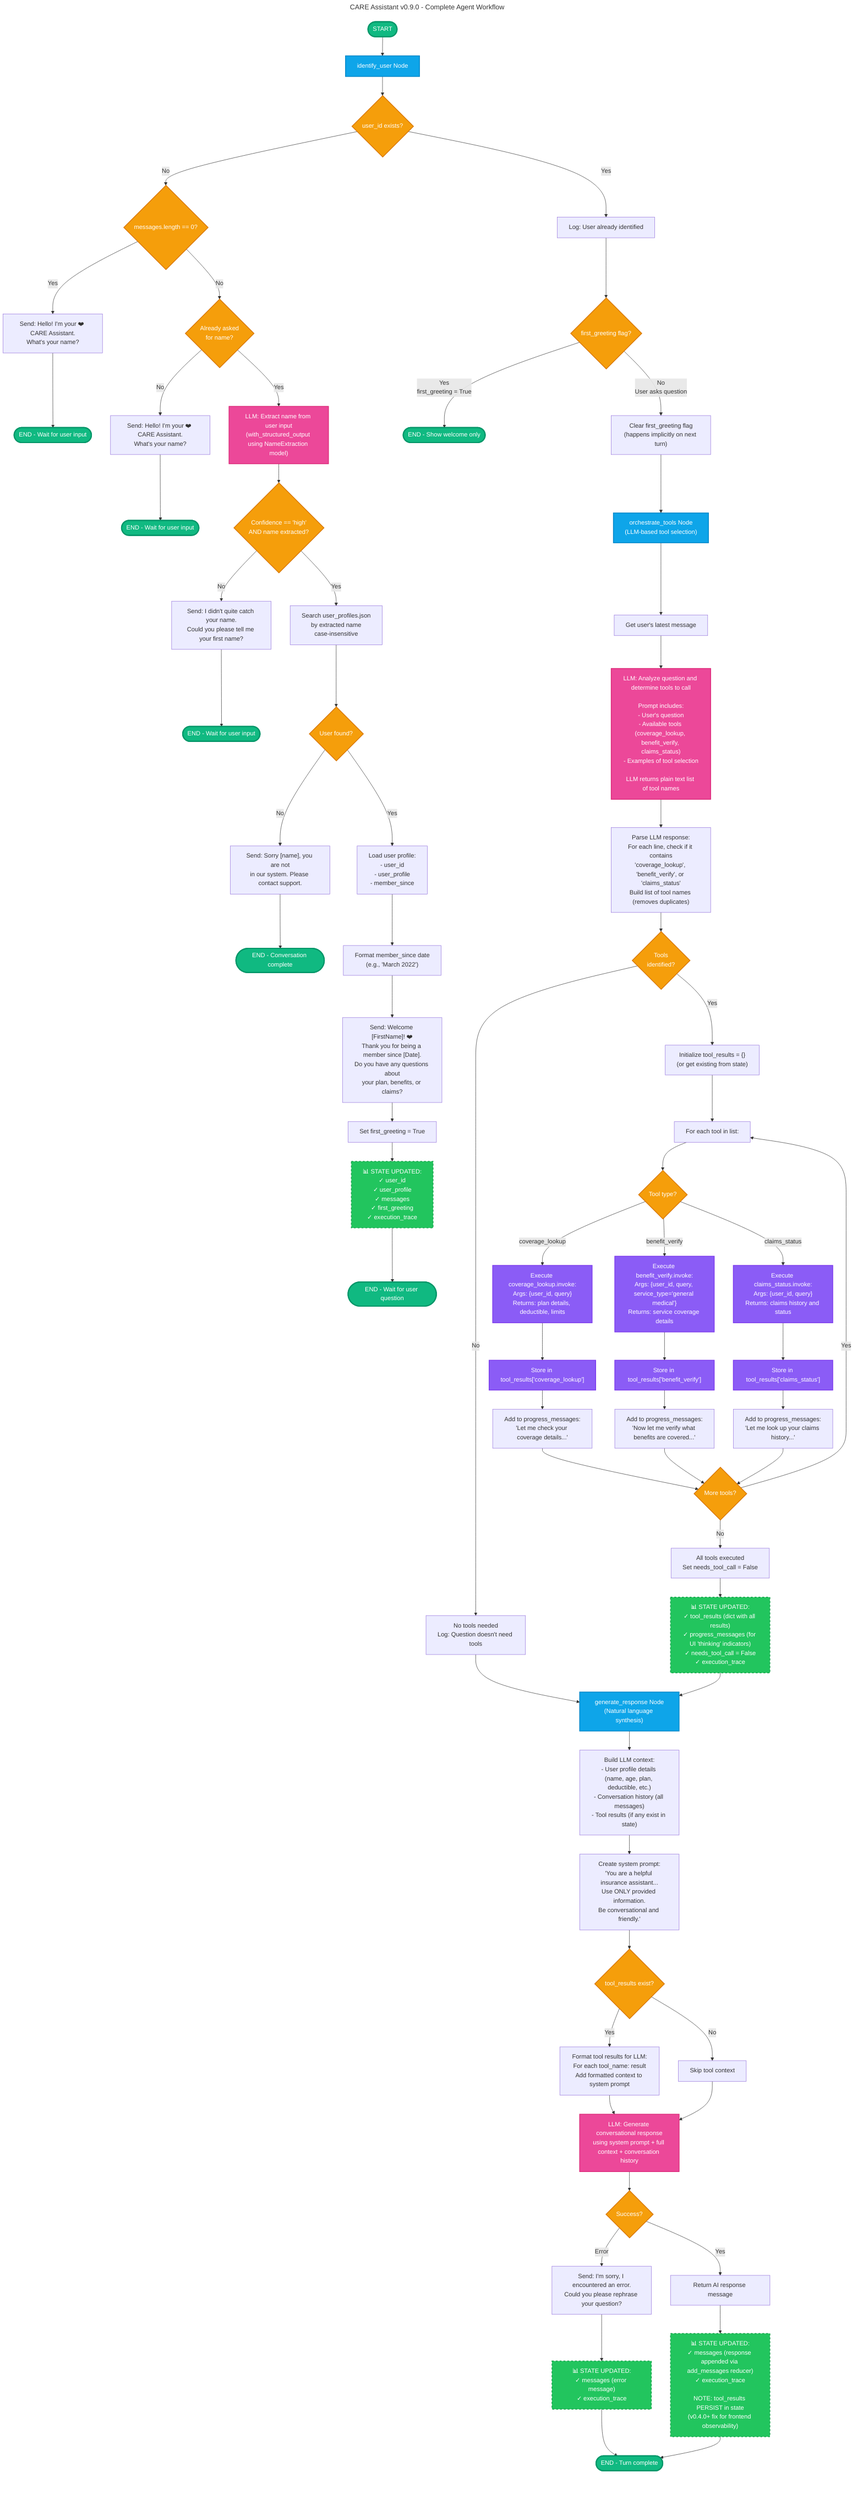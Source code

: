 ---
title: CARE Assistant v0.9.0 - Complete Agent Workflow
description: Comprehensive LangGraph workflow showing all nodes, edges, and decision points from initial greeting to final response. Built on LangChain 1.0.2 and LangGraph 1.0.1 (stable releases).
version: 0.9.0
date: 2025-10-21
tech_stack: Python 3.13 | LangChain 1.0.2 | LangGraph 1.0.1 | Ollama
---

flowchart TB
    Start([START]) --> IdentifyUser[identify_user Node]

    %% Node 1: Identify User - Initial Greeting or Already Identified
    IdentifyUser --> CheckUserID{user_id exists?}

    %% Branch 1A: User Already Identified
    CheckUserID -->|Yes| AlreadyIdentified[Log: User already identified]
    AlreadyIdentified --> CheckFirstGreeting{first_greeting flag?}

    %% Branch 1B: User NOT Identified - Need Name
    CheckUserID -->|No| CheckMessages{messages.length == 0?}

    %% First Interaction - No messages yet
    CheckMessages -->|Yes| AskName1["Send: Hello! I'm your ❤️ CARE Assistant.<br/>What's your name?"]
    AskName1 --> End1([END - Wait for user input])

    %% Has messages - Check if greeted
    CheckMessages -->|No| CheckGreeted{Already asked<br/>for name?}

    %% Haven't greeted yet
    CheckGreeted -->|No| AskName2["Send: Hello! I'm your ❤️ CARE Assistant.<br/>What's your name?"]
    AskName2 --> End2([END - Wait for user input])

    %% Already greeted - Extract name from response
    CheckGreeted -->|Yes| ExtractName["LLM: Extract name from user input<br/>(with_structured_output using NameExtraction model)"]
    ExtractName --> CheckConfidence{Confidence == 'high'<br/>AND name extracted?}

    %% Low confidence - Ask again
    CheckConfidence -->|No| RetryName["Send: I didn't quite catch your name.<br/>Could you please tell me your first name?"]
    RetryName --> End3([END - Wait for user input])

    %% High confidence - Search user
    CheckConfidence -->|Yes| SearchUser[Search user_profiles.json<br/>by extracted name<br/>case-insensitive]
    SearchUser --> UserFound{User found?}

    %% User not found
    UserFound -->|No| NotFound["Send: Sorry [name], you are not<br/>in our system. Please contact support."]
    NotFound --> End4([END - Conversation complete])

    %% User found - Load profile and welcome
    UserFound -->|Yes| LoadProfile["Load user profile:<br/>- user_id<br/>- user_profile<br/>- member_since"]
    LoadProfile --> FormatDate["Format member_since date<br/>(e.g., 'March 2022')"]
    FormatDate --> SendWelcome["Send: Welcome [FirstName]! ❤️<br/>Thank you for being a member since [Date].<br/>Do you have any questions about<br/>your plan, benefits, or claims?"]
    SendWelcome --> SetFirstGreeting["Set first_greeting = True"]
    SetFirstGreeting --> StateUpdate1["📊 STATE UPDATED:<br/>✓ user_id<br/>✓ user_profile<br/>✓ messages<br/>✓ first_greeting<br/>✓ execution_trace"]
    StateUpdate1 --> End5([END - Wait for user question])

    %% Conditional Edge: should_continue_after_identify
    CheckFirstGreeting -->|Yes<br/>first_greeting = True| End6([END - Show welcome only])
    CheckFirstGreeting -->|No<br/>User asks question| ClearFirstGreeting["Clear first_greeting flag<br/>(happens implicitly on next turn)"]
    ClearFirstGreeting --> OrchestrateTools

    %% Node 2: Orchestrate Tools - LLM-based multi-tool coordination
    OrchestrateTools["orchestrate_tools Node<br/>(LLM-based tool selection)"]
    OrchestrateTools --> GetUserQuestion["Get user's latest message"]
    GetUserQuestion --> LLMOrchestrator["LLM: Analyze question and determine tools to call<br/><br/>Prompt includes:<br/>- User's question<br/>- Available tools (coverage_lookup, benefit_verify, claims_status)<br/>- Examples of tool selection<br/><br/>LLM returns plain text list of tool names"]

    LLMOrchestrator --> ParseToolNames["Parse LLM response:<br/>For each line, check if it contains<br/>'coverage_lookup', 'benefit_verify', or 'claims_status'<br/>Build list of tool names (removes duplicates)"]
    ParseToolNames --> HasTools{Tools<br/>identified?}

    %% No tools needed (general conversation)
    HasTools -->|No| NoTools["No tools needed<br/>Log: Question doesn't need tools"]
    NoTools --> GenerateResponse

    %% Tools identified - Execute them
    HasTools -->|Yes| InitResults["Initialize tool_results = {}<br/>(or get existing from state)"]
    InitResults --> ToolLoop["For each tool in list:"]

    %% Tool Execution Loop
    ToolLoop --> CheckToolType{Tool type?}

    CheckToolType -->|coverage_lookup| Tool1["Execute coverage_lookup.invoke:<br/>Args: {user_id, query}<br/>Returns: plan details, deductible, limits"]
    Tool1 --> StoreResult1["Store in tool_results['coverage_lookup']"]
    StoreResult1 --> Progress1["Add to progress_messages:<br/>'Let me check your coverage details...'"]
    Progress1 --> MoreTools1{More tools?}

    CheckToolType -->|benefit_verify| Tool2["Execute benefit_verify.invoke:<br/>Args: {user_id, query, service_type='general medical'}<br/>Returns: service coverage details"]
    Tool2 --> StoreResult2["Store in tool_results['benefit_verify']"]
    StoreResult2 --> Progress2["Add to progress_messages:<br/>'Now let me verify what benefits are covered...'"]
    Progress2 --> MoreTools1

    CheckToolType -->|claims_status| Tool3["Execute claims_status.invoke:<br/>Args: {user_id, query}<br/>Returns: claims history and status"]
    Tool3 --> StoreResult3["Store in tool_results['claims_status']"]
    StoreResult3 --> Progress3["Add to progress_messages:<br/>'Let me look up your claims history...'"]
    Progress3 --> MoreTools1

    MoreTools1 -->|Yes| ToolLoop
    MoreTools1 -->|No| AllToolsComplete["All tools executed<br/>Set needs_tool_call = False"]
    AllToolsComplete --> StateUpdate2["📊 STATE UPDATED:<br/>✓ tool_results (dict with all results)<br/>✓ progress_messages (for UI 'thinking' indicators)<br/>✓ needs_tool_call = False<br/>✓ execution_trace"]
    StateUpdate2 --> GenerateResponse

    %% Node 3: Generate Response - Synthesize answer with LLM
    GenerateResponse["generate_response Node<br/>(Natural language synthesis)"]
    GenerateResponse --> BuildContext["Build LLM context:<br/>- User profile details (name, age, plan, deductible, etc.)<br/>- Conversation history (all messages)<br/>- Tool results (if any exist in state)"]

    BuildContext --> SystemPrompt["Create system prompt:<br/>'You are a helpful insurance assistant...<br/>Use ONLY provided information.<br/>Be conversational and friendly.'"]

    SystemPrompt --> AddToolResults{tool_results exist?}
    AddToolResults -->|Yes| FormatToolResults["Format tool results for LLM:<br/>For each tool_name: result<br/>Add formatted context to system prompt"]
    AddToolResults -->|No| SkipToolResults[Skip tool context]

    FormatToolResults --> CallLLM
    SkipToolResults --> CallLLM

    CallLLM["LLM: Generate conversational response<br/>using system prompt + full context + conversation history"]
    CallLLM --> ResponseSuccess{Success?}

    %% Error handling
    ResponseSuccess -->|Error| ErrorResponse["Send: I'm sorry, I encountered an error.<br/>Could you please rephrase your question?"]
    ErrorResponse --> StateUpdate3Error

    %% Success - Return response (v0.4.0+: tool_results NOT cleared)
    ResponseSuccess -->|Yes| ReturnResponse["Return AI response message"]
    ReturnResponse --> StateUpdate3["📊 STATE UPDATED:<br/>✓ messages (response appended via add_messages reducer)<br/>✓ execution_trace<br/><br/>NOTE: tool_results PERSIST in state<br/>(v0.4.0+ fix for frontend observability)"]

    StateUpdate3Error["📊 STATE UPDATED:<br/>✓ messages (error message)<br/>✓ execution_trace"]
    StateUpdate3Error --> End7

    StateUpdate3 --> End7([END - Turn complete])

    %% Styling
    classDef startEnd fill:#10b981,stroke:#059669,stroke-width:3px,color:#fff
    classDef nodeStyle fill:#0ea5e9,stroke:#0284c7,stroke-width:2px,color:#fff
    classDef decisionStyle fill:#f59e0b,stroke:#d97706,stroke-width:2px,color:#fff
    classDef toolStyle fill:#8b5cf6,stroke:#7c3aed,stroke-width:2px,color:#fff
    classDef llmStyle fill:#ec4899,stroke:#db2777,stroke-width:2px,color:#fff
    classDef endStyle fill:#ef4444,stroke:#dc2626,stroke-width:3px,color:#fff

    classDef stateStyle fill:#22c55e,stroke:#16a34a,stroke-width:2px,color:#fff,stroke-dasharray: 5 5

    class Start,End1,End2,End3,End4,End5,End6,End7 startEnd
    class IdentifyUser,OrchestrateTools,GenerateResponse nodeStyle
    class CheckUserID,CheckMessages,CheckGreeted,CheckConfidence,UserFound,CheckFirstGreeting,HasTools,CheckToolType,MoreTools1,AddToolResults,ResponseSuccess decisionStyle
    class Tool1,Tool2,Tool3,StoreResult1,StoreResult2,StoreResult3 toolStyle
    class ExtractName,LLMOrchestrator,CallLLM llmStyle
    class StateUpdate1,StateUpdate2,StateUpdate3,StateUpdate3Error stateStyle